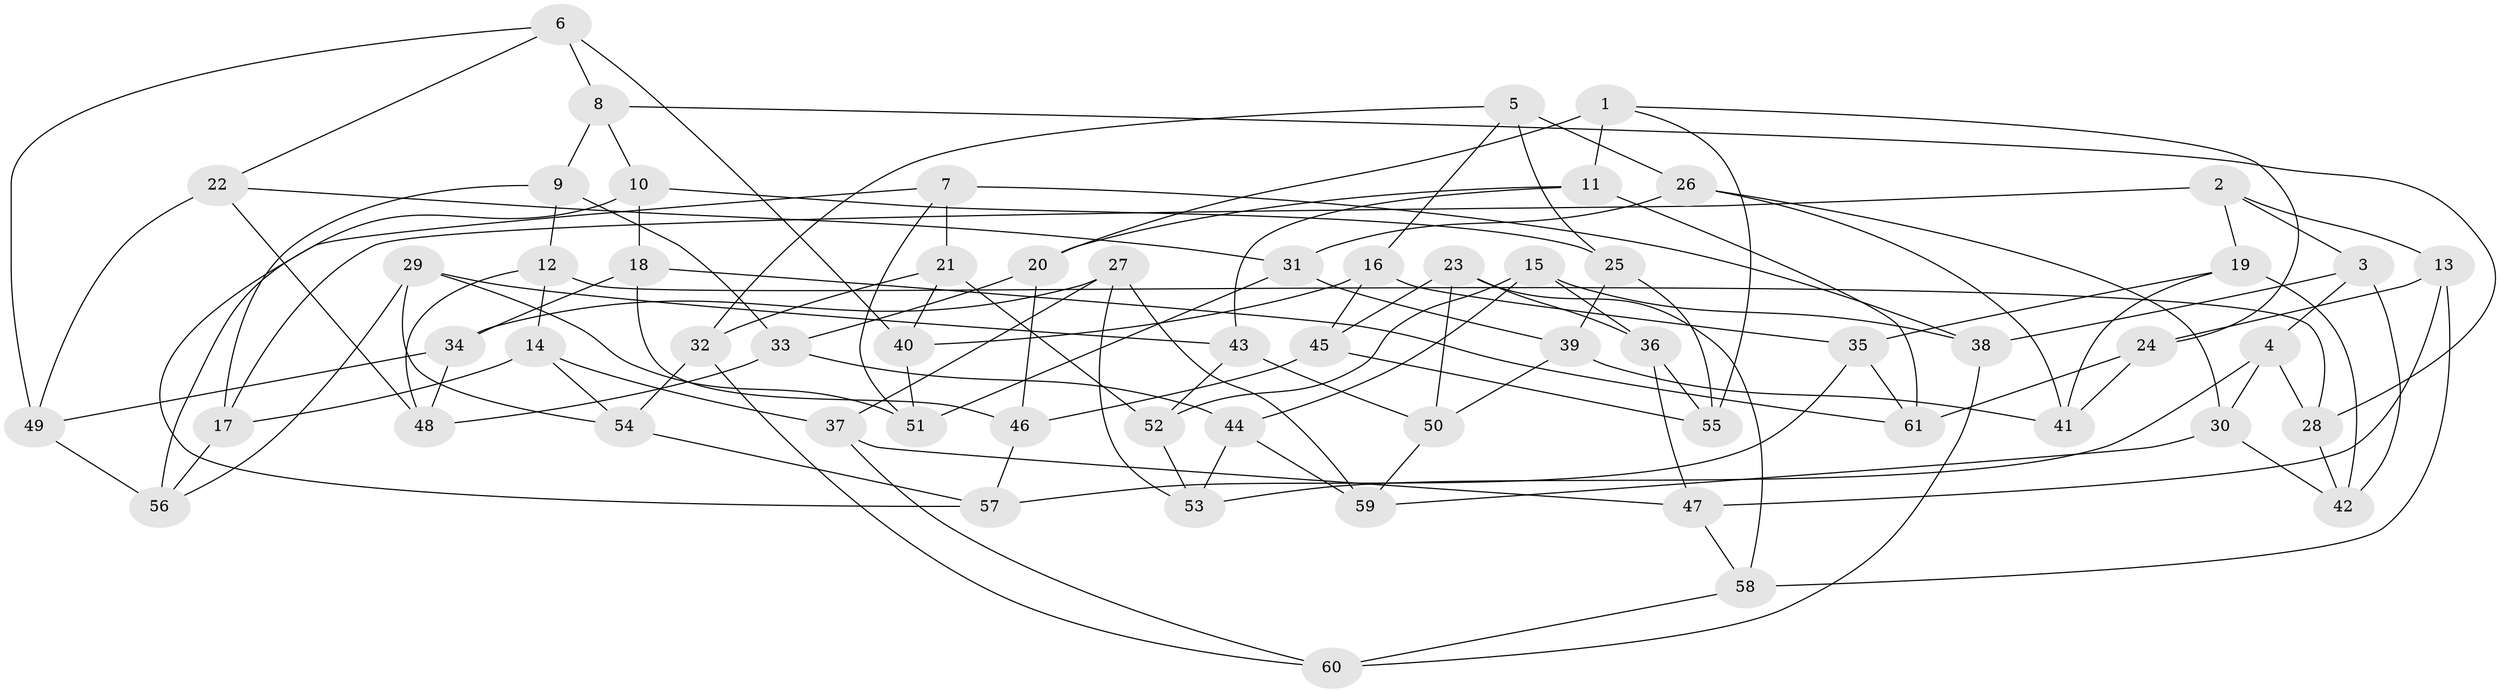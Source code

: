 // Generated by graph-tools (version 1.1) at 2025/11/02/27/25 16:11:42]
// undirected, 61 vertices, 122 edges
graph export_dot {
graph [start="1"]
  node [color=gray90,style=filled];
  1;
  2;
  3;
  4;
  5;
  6;
  7;
  8;
  9;
  10;
  11;
  12;
  13;
  14;
  15;
  16;
  17;
  18;
  19;
  20;
  21;
  22;
  23;
  24;
  25;
  26;
  27;
  28;
  29;
  30;
  31;
  32;
  33;
  34;
  35;
  36;
  37;
  38;
  39;
  40;
  41;
  42;
  43;
  44;
  45;
  46;
  47;
  48;
  49;
  50;
  51;
  52;
  53;
  54;
  55;
  56;
  57;
  58;
  59;
  60;
  61;
  1 -- 20;
  1 -- 11;
  1 -- 24;
  1 -- 55;
  2 -- 19;
  2 -- 17;
  2 -- 3;
  2 -- 13;
  3 -- 38;
  3 -- 42;
  3 -- 4;
  4 -- 28;
  4 -- 53;
  4 -- 30;
  5 -- 16;
  5 -- 26;
  5 -- 32;
  5 -- 25;
  6 -- 8;
  6 -- 22;
  6 -- 40;
  6 -- 49;
  7 -- 21;
  7 -- 56;
  7 -- 38;
  7 -- 51;
  8 -- 10;
  8 -- 9;
  8 -- 28;
  9 -- 17;
  9 -- 12;
  9 -- 33;
  10 -- 57;
  10 -- 25;
  10 -- 18;
  11 -- 43;
  11 -- 61;
  11 -- 20;
  12 -- 28;
  12 -- 48;
  12 -- 14;
  13 -- 24;
  13 -- 47;
  13 -- 58;
  14 -- 37;
  14 -- 17;
  14 -- 54;
  15 -- 44;
  15 -- 38;
  15 -- 36;
  15 -- 52;
  16 -- 45;
  16 -- 40;
  16 -- 35;
  17 -- 56;
  18 -- 34;
  18 -- 61;
  18 -- 46;
  19 -- 42;
  19 -- 41;
  19 -- 35;
  20 -- 46;
  20 -- 33;
  21 -- 52;
  21 -- 40;
  21 -- 32;
  22 -- 48;
  22 -- 31;
  22 -- 49;
  23 -- 58;
  23 -- 45;
  23 -- 36;
  23 -- 50;
  24 -- 41;
  24 -- 61;
  25 -- 55;
  25 -- 39;
  26 -- 31;
  26 -- 41;
  26 -- 30;
  27 -- 53;
  27 -- 37;
  27 -- 34;
  27 -- 59;
  28 -- 42;
  29 -- 56;
  29 -- 43;
  29 -- 51;
  29 -- 54;
  30 -- 59;
  30 -- 42;
  31 -- 39;
  31 -- 51;
  32 -- 54;
  32 -- 60;
  33 -- 48;
  33 -- 44;
  34 -- 49;
  34 -- 48;
  35 -- 61;
  35 -- 57;
  36 -- 47;
  36 -- 55;
  37 -- 60;
  37 -- 47;
  38 -- 60;
  39 -- 50;
  39 -- 41;
  40 -- 51;
  43 -- 52;
  43 -- 50;
  44 -- 53;
  44 -- 59;
  45 -- 46;
  45 -- 55;
  46 -- 57;
  47 -- 58;
  49 -- 56;
  50 -- 59;
  52 -- 53;
  54 -- 57;
  58 -- 60;
}

